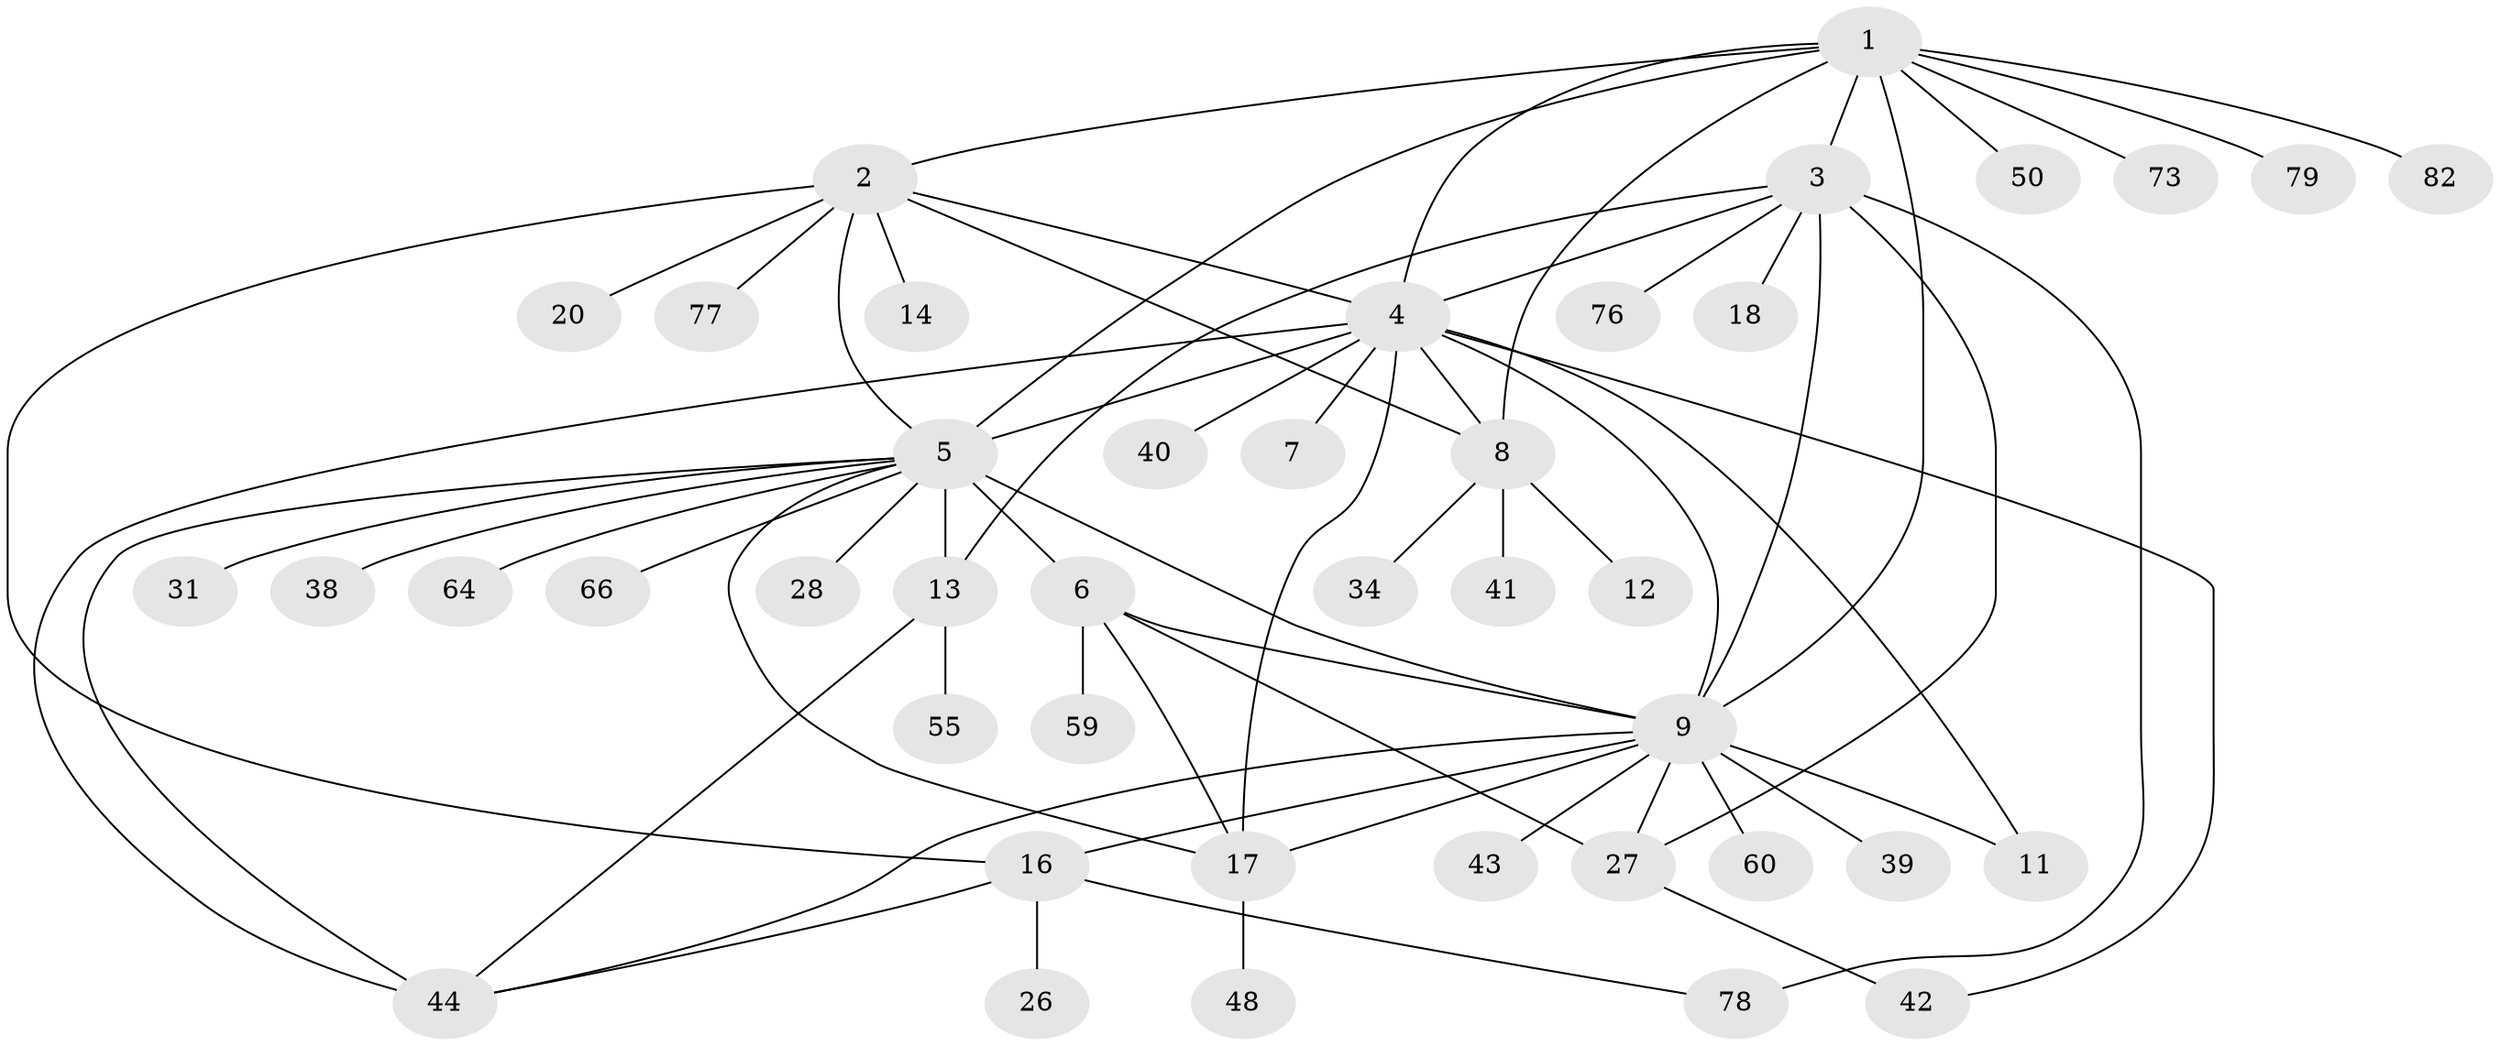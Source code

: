 // original degree distribution, {11: 0.023529411764705882, 8: 0.047058823529411764, 13: 0.011764705882352941, 15: 0.011764705882352941, 5: 0.08235294117647059, 1: 0.47058823529411764, 4: 0.047058823529411764, 2: 0.16470588235294117, 6: 0.023529411764705882, 3: 0.09411764705882353, 9: 0.011764705882352941, 10: 0.011764705882352941}
// Generated by graph-tools (version 1.1) at 2025/14/03/09/25 04:14:25]
// undirected, 42 vertices, 65 edges
graph export_dot {
graph [start="1"]
  node [color=gray90,style=filled];
  1 [super="+22"];
  2;
  3 [super="+29"];
  4 [super="+70+67+58+32+10"];
  5 [super="+24"];
  6;
  7;
  8 [super="+72+85+36+21"];
  9 [super="+15"];
  11;
  12;
  13 [super="+19"];
  14;
  16 [super="+23"];
  17;
  18;
  20;
  26;
  27;
  28;
  31;
  34;
  38;
  39;
  40 [super="+51"];
  41 [super="+46"];
  42 [super="+68+71"];
  43;
  44 [super="+45+63"];
  48;
  50;
  55;
  59;
  60;
  64;
  66;
  73;
  76;
  77;
  78;
  79;
  82;
  1 -- 2;
  1 -- 3;
  1 -- 4;
  1 -- 50;
  1 -- 73;
  1 -- 79;
  1 -- 82;
  1 -- 8;
  1 -- 5;
  1 -- 9;
  2 -- 5;
  2 -- 8;
  2 -- 14;
  2 -- 16;
  2 -- 20;
  2 -- 77;
  2 -- 4;
  3 -- 4 [weight=2];
  3 -- 18;
  3 -- 27;
  3 -- 76;
  3 -- 13;
  3 -- 78;
  3 -- 9 [weight=4];
  4 -- 5 [weight=3];
  4 -- 7;
  4 -- 11;
  4 -- 44;
  4 -- 8;
  4 -- 40;
  4 -- 17;
  4 -- 42;
  4 -- 9 [weight=4];
  5 -- 6;
  5 -- 9 [weight=5];
  5 -- 13;
  5 -- 28;
  5 -- 31;
  5 -- 44 [weight=2];
  5 -- 64;
  5 -- 66;
  5 -- 17;
  5 -- 38;
  6 -- 17;
  6 -- 27;
  6 -- 59;
  6 -- 9;
  8 -- 12;
  8 -- 34;
  8 -- 41;
  9 -- 27 [weight=2];
  9 -- 60;
  9 -- 39;
  9 -- 11;
  9 -- 43;
  9 -- 44;
  9 -- 16;
  9 -- 17;
  13 -- 55;
  13 -- 44;
  16 -- 26;
  16 -- 78;
  16 -- 44;
  17 -- 48;
  27 -- 42;
}
